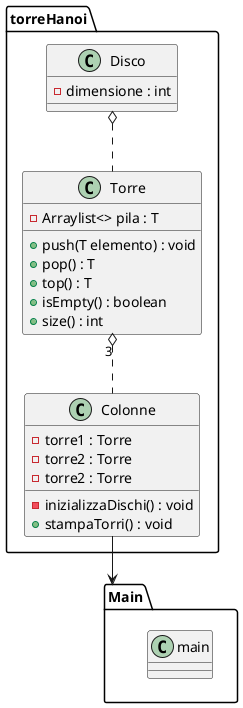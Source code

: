 @startuml
package torreHanoi{

class Torre{
-Arraylist<> pila : T
+push(T elemento) : void
+pop() : T
+top() : T
+isEmpty() : boolean
+size() : int
}

class Colonne{
-torre1 : Torre
-torre2 : Torre
-torre2 : Torre
-inizializzaDischi() : void
+stampaTorri() : void
}
class Disco{
-dimensione : int
}

}

package Main{
class main{
}
}
Colonne --> Main
Torre "3" o.. Colonne
Disco o.. Torre
@enduml